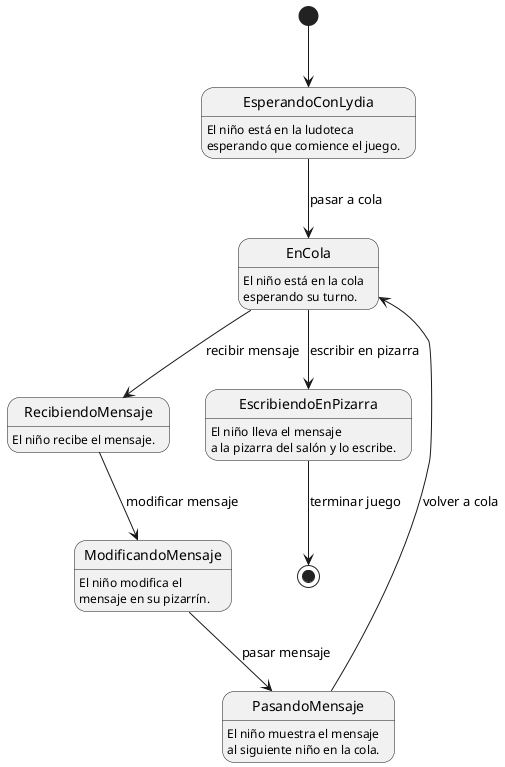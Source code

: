 @startuml
[*] --> EsperandoConLydia
EsperandoConLydia : El niño está en la ludoteca\nesperando que comience el juego.

EsperandoConLydia --> EnCola : pasar a cola
EnCola : El niño está en la cola\nesperando su turno.

EnCola --> RecibiendoMensaje : recibir mensaje
RecibiendoMensaje : El niño recibe el mensaje.

RecibiendoMensaje --> ModificandoMensaje : modificar mensaje
ModificandoMensaje : El niño modifica el\nmensaje en su pizarrín.

ModificandoMensaje --> PasandoMensaje : pasar mensaje
PasandoMensaje : El niño muestra el mensaje\nal siguiente niño en la cola.

PasandoMensaje --> EnCola : volver a cola
EnCola --> EscribiendoEnPizarra : escribir en pizarra
EscribiendoEnPizarra : El niño lleva el mensaje\na la pizarra del salón y lo escribe.

EscribiendoEnPizarra --> [*] : terminar juego
@enduml
